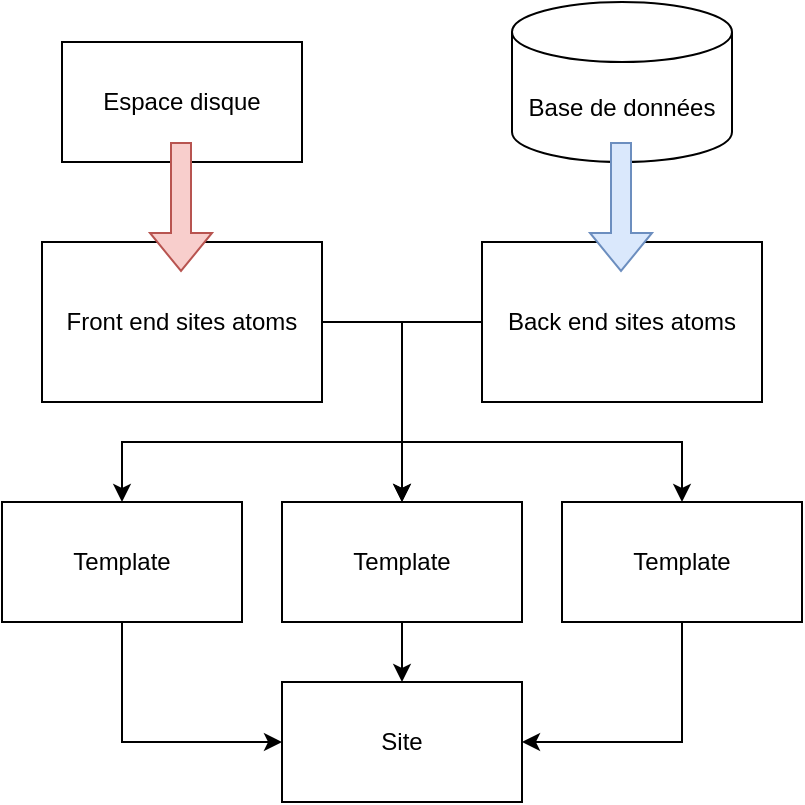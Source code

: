 <mxfile version="22.0.8" type="github">
  <diagram name="Page-1" id="4aeB6z92RJJiPWzYteNc">
    <mxGraphModel dx="1434" dy="726" grid="1" gridSize="10" guides="1" tooltips="1" connect="1" arrows="1" fold="1" page="1" pageScale="1" pageWidth="827" pageHeight="1169" math="0" shadow="0">
      <root>
        <mxCell id="0" />
        <mxCell id="1" parent="0" />
        <mxCell id="vtf_jzdpvrJgs_FeVq1o-2" value="Front end sites atoms" style="rounded=0;whiteSpace=wrap;html=1;" vertex="1" parent="1">
          <mxGeometry x="200" y="130" width="140" height="80" as="geometry" />
        </mxCell>
        <mxCell id="vtf_jzdpvrJgs_FeVq1o-3" value="Back end sites atoms" style="rounded=0;whiteSpace=wrap;html=1;" vertex="1" parent="1">
          <mxGeometry x="420" y="130" width="140" height="80" as="geometry" />
        </mxCell>
        <mxCell id="vtf_jzdpvrJgs_FeVq1o-5" value="" style="endArrow=classic;html=1;rounded=0;entryX=0.5;entryY=0;entryDx=0;entryDy=0;exitX=1;exitY=0.5;exitDx=0;exitDy=0;" edge="1" parent="1" source="vtf_jzdpvrJgs_FeVq1o-2" target="vtf_jzdpvrJgs_FeVq1o-6">
          <mxGeometry width="50" height="50" relative="1" as="geometry">
            <mxPoint x="380" y="170" as="sourcePoint" />
            <mxPoint x="380" y="250" as="targetPoint" />
            <Array as="points">
              <mxPoint x="380" y="170" />
            </Array>
          </mxGeometry>
        </mxCell>
        <mxCell id="vtf_jzdpvrJgs_FeVq1o-6" value="Template" style="rounded=0;whiteSpace=wrap;html=1;" vertex="1" parent="1">
          <mxGeometry x="320" y="260" width="120" height="60" as="geometry" />
        </mxCell>
        <mxCell id="vtf_jzdpvrJgs_FeVq1o-7" value="" style="endArrow=classic;html=1;rounded=0;entryX=0.5;entryY=0;entryDx=0;entryDy=0;" edge="1" parent="1" target="vtf_jzdpvrJgs_FeVq1o-8">
          <mxGeometry width="50" height="50" relative="1" as="geometry">
            <mxPoint x="380" y="230" as="sourcePoint" />
            <mxPoint x="260" y="250" as="targetPoint" />
            <Array as="points">
              <mxPoint x="240" y="230" />
            </Array>
          </mxGeometry>
        </mxCell>
        <mxCell id="vtf_jzdpvrJgs_FeVq1o-8" value="Template" style="rounded=0;whiteSpace=wrap;html=1;" vertex="1" parent="1">
          <mxGeometry x="180" y="260" width="120" height="60" as="geometry" />
        </mxCell>
        <mxCell id="vtf_jzdpvrJgs_FeVq1o-9" value="" style="endArrow=classic;html=1;rounded=0;entryX=0.5;entryY=0;entryDx=0;entryDy=0;" edge="1" parent="1" target="vtf_jzdpvrJgs_FeVq1o-10">
          <mxGeometry width="50" height="50" relative="1" as="geometry">
            <mxPoint x="380" y="230" as="sourcePoint" />
            <mxPoint x="540" y="250" as="targetPoint" />
            <Array as="points">
              <mxPoint x="520" y="230" />
            </Array>
          </mxGeometry>
        </mxCell>
        <mxCell id="vtf_jzdpvrJgs_FeVq1o-10" value="Template" style="rounded=0;whiteSpace=wrap;html=1;" vertex="1" parent="1">
          <mxGeometry x="460" y="260" width="120" height="60" as="geometry" />
        </mxCell>
        <mxCell id="vtf_jzdpvrJgs_FeVq1o-12" value="" style="endArrow=classic;html=1;rounded=0;exitX=0.5;exitY=1;exitDx=0;exitDy=0;entryX=0;entryY=0.5;entryDx=0;entryDy=0;" edge="1" parent="1" source="vtf_jzdpvrJgs_FeVq1o-8" target="vtf_jzdpvrJgs_FeVq1o-15">
          <mxGeometry width="50" height="50" relative="1" as="geometry">
            <mxPoint x="450" y="420" as="sourcePoint" />
            <mxPoint x="300" y="350" as="targetPoint" />
            <Array as="points">
              <mxPoint x="240" y="380" />
            </Array>
          </mxGeometry>
        </mxCell>
        <mxCell id="vtf_jzdpvrJgs_FeVq1o-13" value="" style="endArrow=classic;html=1;rounded=0;exitX=0.5;exitY=1;exitDx=0;exitDy=0;entryX=1;entryY=0.5;entryDx=0;entryDy=0;" edge="1" parent="1" source="vtf_jzdpvrJgs_FeVq1o-10" target="vtf_jzdpvrJgs_FeVq1o-15">
          <mxGeometry width="50" height="50" relative="1" as="geometry">
            <mxPoint x="250" y="330" as="sourcePoint" />
            <mxPoint x="460" y="350" as="targetPoint" />
            <Array as="points">
              <mxPoint x="520" y="380" />
            </Array>
          </mxGeometry>
        </mxCell>
        <mxCell id="vtf_jzdpvrJgs_FeVq1o-14" value="" style="endArrow=classic;html=1;rounded=0;exitX=0.5;exitY=1;exitDx=0;exitDy=0;" edge="1" parent="1" source="vtf_jzdpvrJgs_FeVq1o-6">
          <mxGeometry width="50" height="50" relative="1" as="geometry">
            <mxPoint x="450" y="420" as="sourcePoint" />
            <mxPoint x="380" y="350" as="targetPoint" />
          </mxGeometry>
        </mxCell>
        <mxCell id="vtf_jzdpvrJgs_FeVq1o-15" value="Site" style="rounded=0;whiteSpace=wrap;html=1;" vertex="1" parent="1">
          <mxGeometry x="320" y="350" width="120" height="60" as="geometry" />
        </mxCell>
        <mxCell id="vtf_jzdpvrJgs_FeVq1o-16" value="Base de données" style="shape=cylinder3;whiteSpace=wrap;html=1;boundedLbl=1;backgroundOutline=1;size=15;" vertex="1" parent="1">
          <mxGeometry x="435" y="10" width="110" height="80" as="geometry" />
        </mxCell>
        <mxCell id="vtf_jzdpvrJgs_FeVq1o-17" value="" style="endArrow=classic;html=1;rounded=0;exitX=0.5;exitY=1;exitDx=0;exitDy=0;exitPerimeter=0;entryX=0.5;entryY=0;entryDx=0;entryDy=0;" edge="1" parent="1" source="vtf_jzdpvrJgs_FeVq1o-16" target="vtf_jzdpvrJgs_FeVq1o-3">
          <mxGeometry width="50" height="50" relative="1" as="geometry">
            <mxPoint x="370" y="380" as="sourcePoint" />
            <mxPoint x="420" y="330" as="targetPoint" />
          </mxGeometry>
        </mxCell>
        <mxCell id="vtf_jzdpvrJgs_FeVq1o-19" value="Espace disque" style="rounded=0;whiteSpace=wrap;html=1;" vertex="1" parent="1">
          <mxGeometry x="210" y="30" width="120" height="60" as="geometry" />
        </mxCell>
        <mxCell id="vtf_jzdpvrJgs_FeVq1o-20" value="" style="endArrow=classic;html=1;rounded=0;exitX=0.5;exitY=1;exitDx=0;exitDy=0;entryX=0.5;entryY=0;entryDx=0;entryDy=0;" edge="1" parent="1" source="vtf_jzdpvrJgs_FeVq1o-19" target="vtf_jzdpvrJgs_FeVq1o-2">
          <mxGeometry width="50" height="50" relative="1" as="geometry">
            <mxPoint x="370" y="290" as="sourcePoint" />
            <mxPoint x="420" y="240" as="targetPoint" />
          </mxGeometry>
        </mxCell>
        <mxCell id="vtf_jzdpvrJgs_FeVq1o-21" value="" style="shape=flexArrow;endArrow=classic;html=1;rounded=0;fillColor=#f8cecc;strokeColor=#b85450;" edge="1" parent="1">
          <mxGeometry width="50" height="50" relative="1" as="geometry">
            <mxPoint x="269.5" y="80" as="sourcePoint" />
            <mxPoint x="269.5" y="145" as="targetPoint" />
          </mxGeometry>
        </mxCell>
        <mxCell id="vtf_jzdpvrJgs_FeVq1o-22" value="" style="shape=flexArrow;endArrow=classic;html=1;rounded=0;fillColor=#dae8fc;strokeColor=#6c8ebf;" edge="1" parent="1">
          <mxGeometry width="50" height="50" relative="1" as="geometry">
            <mxPoint x="489.5" y="80" as="sourcePoint" />
            <mxPoint x="489.5" y="145" as="targetPoint" />
          </mxGeometry>
        </mxCell>
        <mxCell id="vtf_jzdpvrJgs_FeVq1o-23" value="" style="endArrow=classic;html=1;rounded=0;entryX=0.5;entryY=0;entryDx=0;entryDy=0;exitX=0;exitY=0.5;exitDx=0;exitDy=0;" edge="1" parent="1" source="vtf_jzdpvrJgs_FeVq1o-3" target="vtf_jzdpvrJgs_FeVq1o-6">
          <mxGeometry width="50" height="50" relative="1" as="geometry">
            <mxPoint x="370" y="350" as="sourcePoint" />
            <mxPoint x="420" y="300" as="targetPoint" />
            <Array as="points">
              <mxPoint x="380" y="170" />
            </Array>
          </mxGeometry>
        </mxCell>
      </root>
    </mxGraphModel>
  </diagram>
</mxfile>
